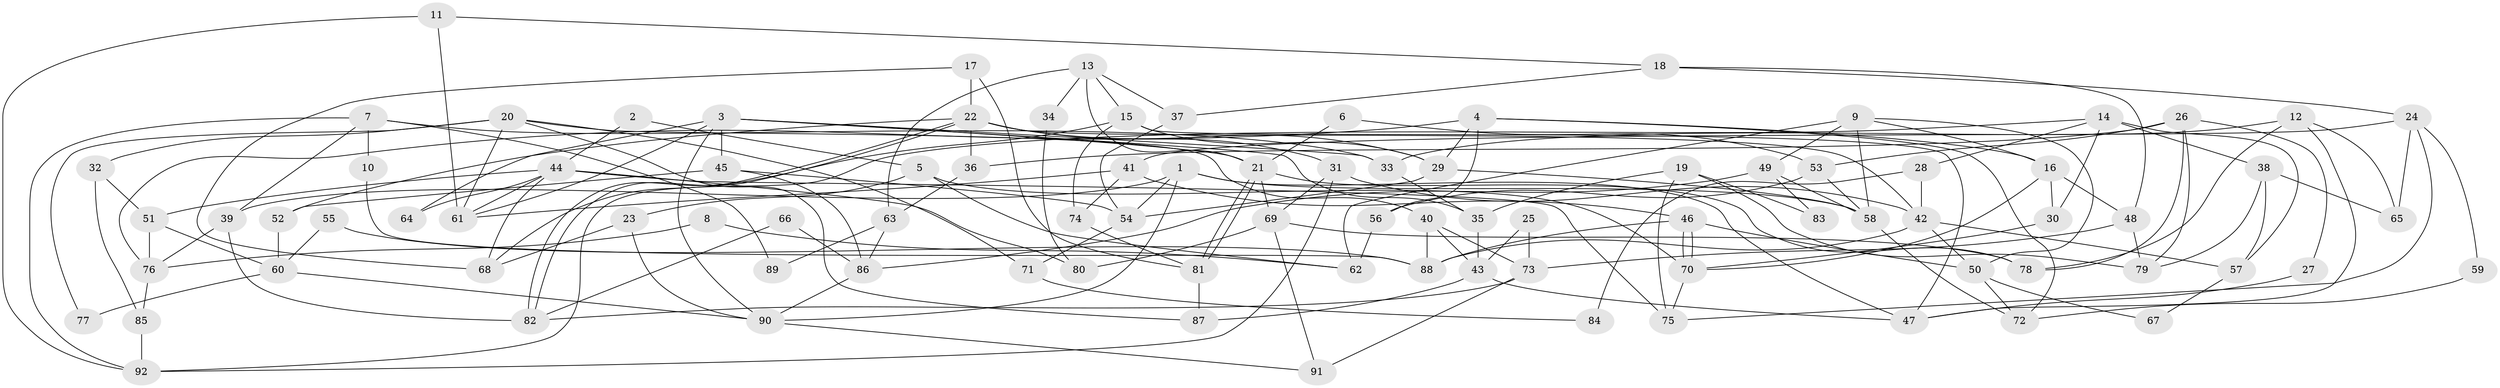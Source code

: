 // coarse degree distribution, {5: 0.21621621621621623, 6: 0.24324324324324326, 8: 0.13513513513513514, 7: 0.08108108108108109, 10: 0.05405405405405406, 4: 0.08108108108108109, 2: 0.05405405405405406, 3: 0.08108108108108109, 9: 0.02702702702702703, 11: 0.02702702702702703}
// Generated by graph-tools (version 1.1) at 2025/37/03/04/25 23:37:08]
// undirected, 92 vertices, 184 edges
graph export_dot {
  node [color=gray90,style=filled];
  1;
  2;
  3;
  4;
  5;
  6;
  7;
  8;
  9;
  10;
  11;
  12;
  13;
  14;
  15;
  16;
  17;
  18;
  19;
  20;
  21;
  22;
  23;
  24;
  25;
  26;
  27;
  28;
  29;
  30;
  31;
  32;
  33;
  34;
  35;
  36;
  37;
  38;
  39;
  40;
  41;
  42;
  43;
  44;
  45;
  46;
  47;
  48;
  49;
  50;
  51;
  52;
  53;
  54;
  55;
  56;
  57;
  58;
  59;
  60;
  61;
  62;
  63;
  64;
  65;
  66;
  67;
  68;
  69;
  70;
  71;
  72;
  73;
  74;
  75;
  76;
  77;
  78;
  79;
  80;
  81;
  82;
  83;
  84;
  85;
  86;
  87;
  88;
  89;
  90;
  91;
  92;
  1 -- 58;
  1 -- 47;
  1 -- 39;
  1 -- 54;
  1 -- 90;
  2 -- 44;
  2 -- 5;
  3 -- 90;
  3 -- 45;
  3 -- 21;
  3 -- 33;
  3 -- 35;
  3 -- 61;
  3 -- 64;
  4 -- 29;
  4 -- 72;
  4 -- 16;
  4 -- 56;
  4 -- 76;
  5 -- 70;
  5 -- 62;
  5 -- 23;
  6 -- 21;
  6 -- 53;
  7 -- 33;
  7 -- 39;
  7 -- 10;
  7 -- 89;
  7 -- 92;
  8 -- 76;
  8 -- 62;
  9 -- 16;
  9 -- 50;
  9 -- 49;
  9 -- 58;
  9 -- 62;
  10 -- 88;
  11 -- 92;
  11 -- 61;
  11 -- 18;
  12 -- 65;
  12 -- 33;
  12 -- 47;
  12 -- 78;
  13 -- 15;
  13 -- 21;
  13 -- 34;
  13 -- 37;
  13 -- 63;
  14 -- 57;
  14 -- 92;
  14 -- 28;
  14 -- 30;
  14 -- 38;
  15 -- 68;
  15 -- 29;
  15 -- 47;
  15 -- 74;
  16 -- 70;
  16 -- 30;
  16 -- 48;
  17 -- 68;
  17 -- 22;
  17 -- 81;
  18 -- 48;
  18 -- 24;
  18 -- 37;
  19 -- 75;
  19 -- 35;
  19 -- 79;
  19 -- 83;
  20 -- 40;
  20 -- 61;
  20 -- 32;
  20 -- 71;
  20 -- 77;
  20 -- 87;
  21 -- 81;
  21 -- 81;
  21 -- 69;
  21 -- 78;
  22 -- 31;
  22 -- 82;
  22 -- 82;
  22 -- 29;
  22 -- 36;
  22 -- 42;
  22 -- 52;
  23 -- 90;
  23 -- 68;
  24 -- 41;
  24 -- 59;
  24 -- 65;
  24 -- 75;
  25 -- 73;
  25 -- 43;
  26 -- 78;
  26 -- 36;
  26 -- 27;
  26 -- 53;
  26 -- 79;
  27 -- 47;
  28 -- 42;
  28 -- 84;
  29 -- 54;
  29 -- 58;
  30 -- 70;
  31 -- 69;
  31 -- 92;
  31 -- 42;
  32 -- 51;
  32 -- 85;
  33 -- 35;
  34 -- 80;
  35 -- 43;
  36 -- 63;
  37 -- 54;
  38 -- 79;
  38 -- 57;
  38 -- 65;
  39 -- 76;
  39 -- 82;
  40 -- 73;
  40 -- 43;
  40 -- 88;
  41 -- 74;
  41 -- 46;
  41 -- 61;
  42 -- 50;
  42 -- 57;
  42 -- 88;
  43 -- 47;
  43 -- 87;
  44 -- 75;
  44 -- 61;
  44 -- 51;
  44 -- 64;
  44 -- 68;
  44 -- 80;
  45 -- 54;
  45 -- 86;
  45 -- 52;
  46 -- 88;
  46 -- 70;
  46 -- 70;
  46 -- 50;
  48 -- 79;
  48 -- 73;
  49 -- 58;
  49 -- 83;
  49 -- 86;
  50 -- 67;
  50 -- 72;
  51 -- 60;
  51 -- 76;
  52 -- 60;
  53 -- 58;
  53 -- 56;
  54 -- 71;
  55 -- 60;
  55 -- 88;
  56 -- 62;
  57 -- 67;
  58 -- 72;
  59 -- 72;
  60 -- 90;
  60 -- 77;
  63 -- 86;
  63 -- 89;
  66 -- 82;
  66 -- 86;
  69 -- 78;
  69 -- 80;
  69 -- 91;
  70 -- 75;
  71 -- 84;
  73 -- 82;
  73 -- 91;
  74 -- 81;
  76 -- 85;
  81 -- 87;
  85 -- 92;
  86 -- 90;
  90 -- 91;
}
